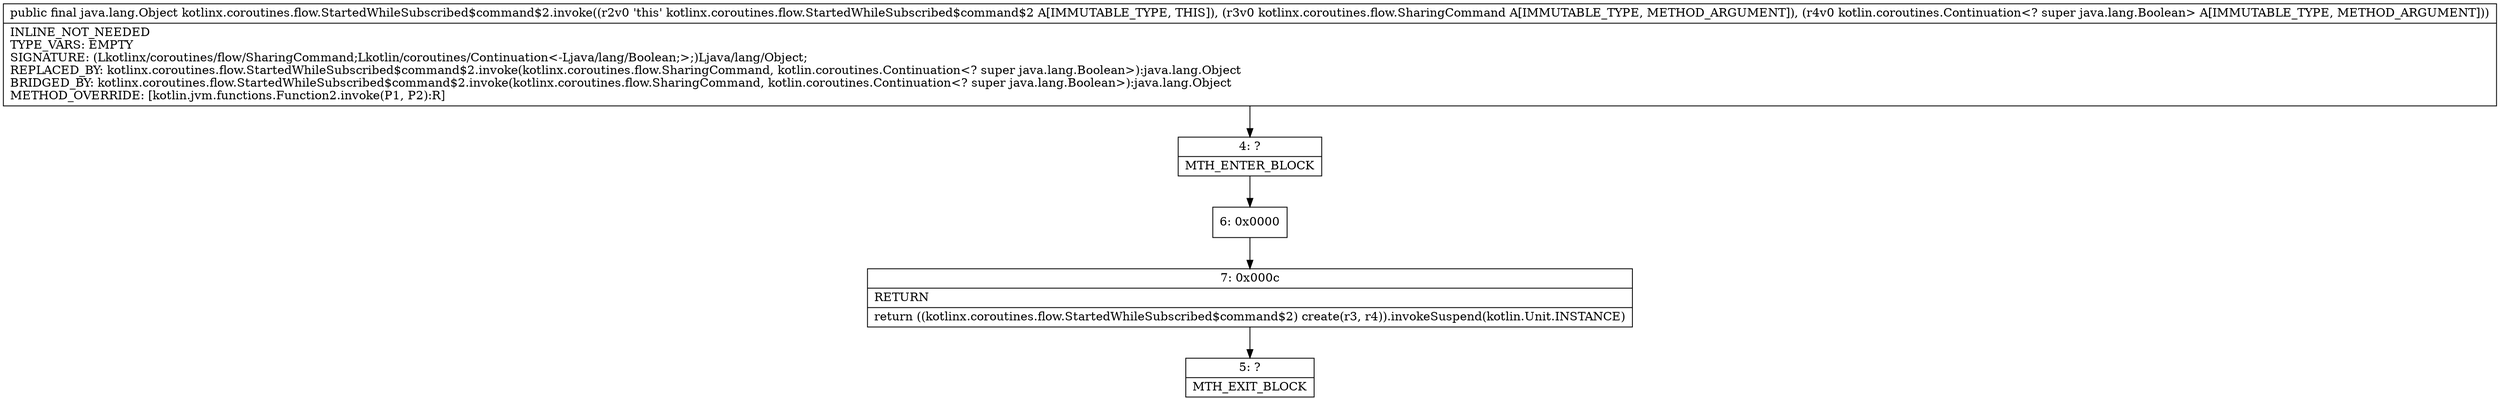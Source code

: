 digraph "CFG forkotlinx.coroutines.flow.StartedWhileSubscribed$command$2.invoke(Lkotlinx\/coroutines\/flow\/SharingCommand;Lkotlin\/coroutines\/Continuation;)Ljava\/lang\/Object;" {
Node_4 [shape=record,label="{4\:\ ?|MTH_ENTER_BLOCK\l}"];
Node_6 [shape=record,label="{6\:\ 0x0000}"];
Node_7 [shape=record,label="{7\:\ 0x000c|RETURN\l|return ((kotlinx.coroutines.flow.StartedWhileSubscribed$command$2) create(r3, r4)).invokeSuspend(kotlin.Unit.INSTANCE)\l}"];
Node_5 [shape=record,label="{5\:\ ?|MTH_EXIT_BLOCK\l}"];
MethodNode[shape=record,label="{public final java.lang.Object kotlinx.coroutines.flow.StartedWhileSubscribed$command$2.invoke((r2v0 'this' kotlinx.coroutines.flow.StartedWhileSubscribed$command$2 A[IMMUTABLE_TYPE, THIS]), (r3v0 kotlinx.coroutines.flow.SharingCommand A[IMMUTABLE_TYPE, METHOD_ARGUMENT]), (r4v0 kotlin.coroutines.Continuation\<? super java.lang.Boolean\> A[IMMUTABLE_TYPE, METHOD_ARGUMENT]))  | INLINE_NOT_NEEDED\lTYPE_VARS: EMPTY\lSIGNATURE: (Lkotlinx\/coroutines\/flow\/SharingCommand;Lkotlin\/coroutines\/Continuation\<\-Ljava\/lang\/Boolean;\>;)Ljava\/lang\/Object;\lREPLACED_BY: kotlinx.coroutines.flow.StartedWhileSubscribed$command$2.invoke(kotlinx.coroutines.flow.SharingCommand, kotlin.coroutines.Continuation\<? super java.lang.Boolean\>):java.lang.Object\lBRIDGED_BY: kotlinx.coroutines.flow.StartedWhileSubscribed$command$2.invoke(kotlinx.coroutines.flow.SharingCommand, kotlin.coroutines.Continuation\<? super java.lang.Boolean\>):java.lang.Object\lMETHOD_OVERRIDE: [kotlin.jvm.functions.Function2.invoke(P1, P2):R]\l}"];
MethodNode -> Node_4;Node_4 -> Node_6;
Node_6 -> Node_7;
Node_7 -> Node_5;
}

